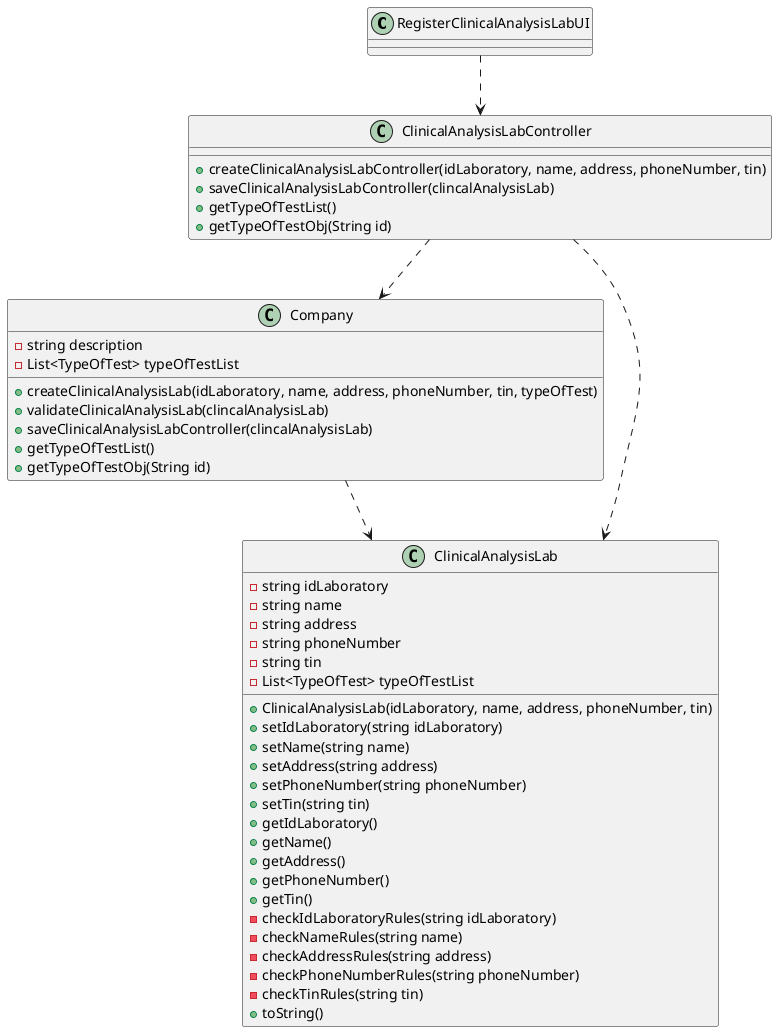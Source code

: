 @startuml
'https://plantuml.com/class-diagram

class RegisterClinicalAnalysisLabUI
{
}

class ClinicalAnalysisLabController
{
    +createClinicalAnalysisLabController(idLaboratory, name, address, phoneNumber, tin)
    +saveClinicalAnalysisLabController(clincalAnalysisLab)
    +getTypeOfTestList()
    +getTypeOfTestObj(String id)
}

class Company
{
-string description
-List<TypeOfTest> typeOfTestList

+createClinicalAnalysisLab(idLaboratory, name, address, phoneNumber, tin, typeOfTest)
+validateClinicalAnalysisLab(clincalAnalysisLab)
+saveClinicalAnalysisLabController(clincalAnalysisLab)
+getTypeOfTestList()
+getTypeOfTestObj(String id)
}

class ClinicalAnalysisLab
{
-string idLaboratory
-string name
-string address
-string phoneNumber
-string tin
-List<TypeOfTest> typeOfTestList

+ClinicalAnalysisLab(idLaboratory, name, address, phoneNumber, tin)
+setIdLaboratory(string idLaboratory)
+setName(string name)
+setAddress(string address)
+setPhoneNumber(string phoneNumber)
+setTin(string tin)
+getIdLaboratory()
+getName()
+getAddress()
+getPhoneNumber()
+getTin()
-checkIdLaboratoryRules(string idLaboratory)
-checkNameRules(string name)
-checkAddressRules(string address)
-checkPhoneNumberRules(string phoneNumber)
-checkTinRules(string tin)
+toString()
}

RegisterClinicalAnalysisLabUI ..> ClinicalAnalysisLabController
ClinicalAnalysisLabController ..> Company
Company ..> ClinicalAnalysisLab
ClinicalAnalysisLabController ..> ClinicalAnalysisLab
@enduml
